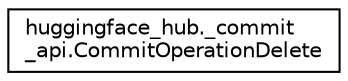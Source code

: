 digraph "Graphical Class Hierarchy"
{
 // LATEX_PDF_SIZE
  edge [fontname="Helvetica",fontsize="10",labelfontname="Helvetica",labelfontsize="10"];
  node [fontname="Helvetica",fontsize="10",shape=record];
  rankdir="LR";
  Node0 [label="huggingface_hub._commit\l_api.CommitOperationDelete",height=0.2,width=0.4,color="black", fillcolor="white", style="filled",URL="$classhuggingface__hub_1_1__commit__api_1_1CommitOperationDelete.html",tooltip=" "];
}
